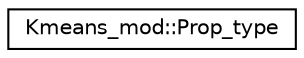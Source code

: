 digraph "Graphical Class Hierarchy"
{
 // LATEX_PDF_SIZE
  edge [fontname="Helvetica",fontsize="10",labelfontname="Helvetica",labelfontsize="10"];
  node [fontname="Helvetica",fontsize="10",shape=record];
  rankdir="LR";
  Node0 [label="Kmeans_mod::Prop_type",height=0.2,width=0.4,color="black", fillcolor="white", style="filled",URL="$structKmeans__mod_1_1Prop__type.html",tooltip="The Prop_type class, containing the properties of Kmeans clusters."];
}
